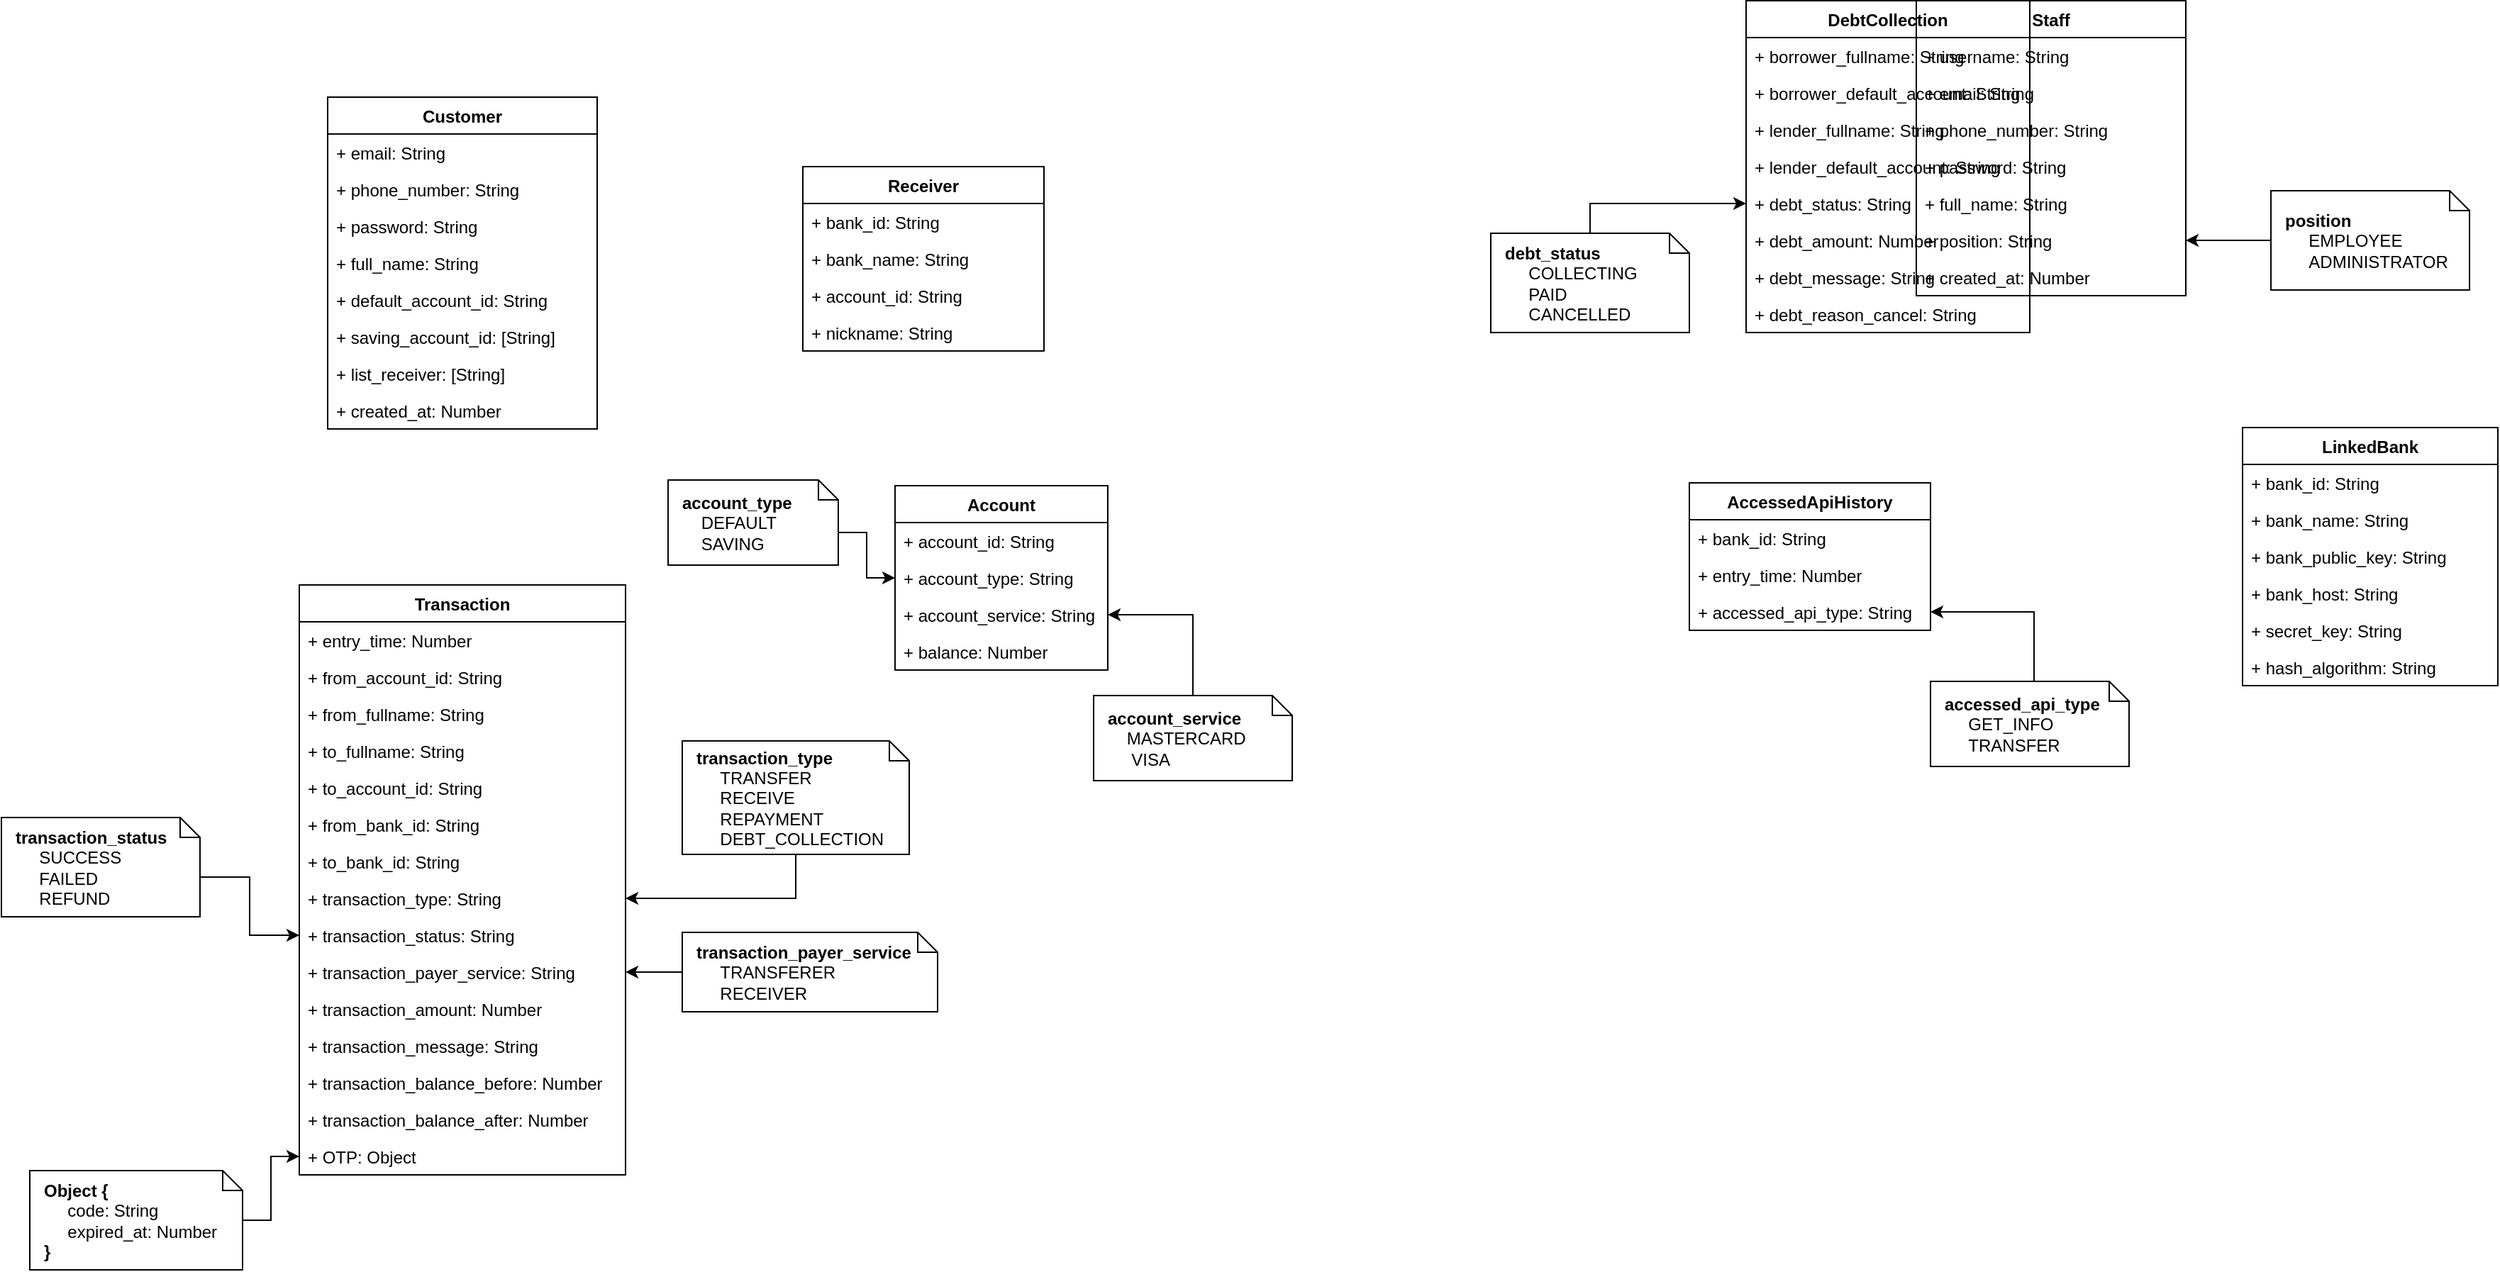 <mxfile version="11.1.4" type="device"><diagram id="CZUoSd5uyE5ZmcJIQKqS" name="Page-1"><mxGraphModel dx="3373" dy="1016" grid="1" gridSize="10" guides="1" tooltips="1" connect="1" arrows="1" fold="1" page="1" pageScale="1" pageWidth="850" pageHeight="1100" math="0" shadow="0"><root><mxCell id="0"/><mxCell id="1" parent="0"/><mxCell id="qyZD_4Hv2nNBV2MBjxpx-59" style="edgeStyle=orthogonalEdgeStyle;rounded=0;orthogonalLoop=1;jettySize=auto;html=1;" parent="1" source="qyZD_4Hv2nNBV2MBjxpx-55" target="qyZD_4Hv2nNBV2MBjxpx-54" edge="1"><mxGeometry relative="1" as="geometry"/></mxCell><mxCell id="qyZD_4Hv2nNBV2MBjxpx-55" value="&lt;b&gt;transaction_type&lt;br&gt;&lt;/b&gt;&lt;span&gt;&amp;nbsp; &amp;nbsp; &amp;nbsp;TRANSFER&lt;br&gt;&lt;/span&gt;&lt;span&gt;&amp;nbsp; &amp;nbsp; &amp;nbsp;RECEIVE&lt;br&gt;&lt;/span&gt;&lt;b&gt;&amp;nbsp; &amp;nbsp; &lt;/b&gt;&amp;nbsp;REPAYMENT&lt;br&gt;&amp;nbsp; &amp;nbsp; &amp;nbsp;DEBT_COLLECTION" style="shape=note;whiteSpace=wrap;html=1;size=14;verticalAlign=middle;align=left;spacingTop=0;spacing=10;" parent="1" vertex="1"><mxGeometry x="-1010" y="630.5" width="160" height="80" as="geometry"/></mxCell><mxCell id="qyZD_4Hv2nNBV2MBjxpx-46" value="Transaction" style="swimlane;fontStyle=1;childLayout=stackLayout;horizontal=1;startSize=26;fillColor=none;horizontalStack=0;resizeParent=1;resizeParentMax=0;resizeLast=0;collapsible=1;marginBottom=0;" parent="1" vertex="1"><mxGeometry x="-1280" y="520.5" width="230" height="416" as="geometry"/></mxCell><mxCell id="qyZD_4Hv2nNBV2MBjxpx-47" value="+ entry_time: Number" style="text;strokeColor=none;fillColor=none;align=left;verticalAlign=top;spacingLeft=4;spacingRight=4;overflow=hidden;rotatable=0;points=[[0,0.5],[1,0.5]];portConstraint=eastwest;" parent="qyZD_4Hv2nNBV2MBjxpx-46" vertex="1"><mxGeometry y="26" width="230" height="26" as="geometry"/></mxCell><mxCell id="qyZD_4Hv2nNBV2MBjxpx-48" value="+ from_account_id: String" style="text;strokeColor=none;fillColor=none;align=left;verticalAlign=top;spacingLeft=4;spacingRight=4;overflow=hidden;rotatable=0;points=[[0,0.5],[1,0.5]];portConstraint=eastwest;" parent="qyZD_4Hv2nNBV2MBjxpx-46" vertex="1"><mxGeometry y="52" width="230" height="26" as="geometry"/></mxCell><mxCell id="qyZD_4Hv2nNBV2MBjxpx-49" value="+ from_fullname: String" style="text;strokeColor=none;fillColor=none;align=left;verticalAlign=top;spacingLeft=4;spacingRight=4;overflow=hidden;rotatable=0;points=[[0,0.5],[1,0.5]];portConstraint=eastwest;" parent="qyZD_4Hv2nNBV2MBjxpx-46" vertex="1"><mxGeometry y="78" width="230" height="26" as="geometry"/></mxCell><mxCell id="qyZD_4Hv2nNBV2MBjxpx-50" value="+ to_fullname: String" style="text;strokeColor=none;fillColor=none;align=left;verticalAlign=top;spacingLeft=4;spacingRight=4;overflow=hidden;rotatable=0;points=[[0,0.5],[1,0.5]];portConstraint=eastwest;" parent="qyZD_4Hv2nNBV2MBjxpx-46" vertex="1"><mxGeometry y="104" width="230" height="26" as="geometry"/></mxCell><mxCell id="qyZD_4Hv2nNBV2MBjxpx-51" value="+ to_account_id: String" style="text;strokeColor=none;fillColor=none;align=left;verticalAlign=top;spacingLeft=4;spacingRight=4;overflow=hidden;rotatable=0;points=[[0,0.5],[1,0.5]];portConstraint=eastwest;" parent="qyZD_4Hv2nNBV2MBjxpx-46" vertex="1"><mxGeometry y="130" width="230" height="26" as="geometry"/></mxCell><mxCell id="qyZD_4Hv2nNBV2MBjxpx-52" value="+ from_bank_id: String" style="text;strokeColor=none;fillColor=none;align=left;verticalAlign=top;spacingLeft=4;spacingRight=4;overflow=hidden;rotatable=0;points=[[0,0.5],[1,0.5]];portConstraint=eastwest;" parent="qyZD_4Hv2nNBV2MBjxpx-46" vertex="1"><mxGeometry y="156" width="230" height="26" as="geometry"/></mxCell><mxCell id="qyZD_4Hv2nNBV2MBjxpx-53" value="+ to_bank_id: String" style="text;strokeColor=none;fillColor=none;align=left;verticalAlign=top;spacingLeft=4;spacingRight=4;overflow=hidden;rotatable=0;points=[[0,0.5],[1,0.5]];portConstraint=eastwest;" parent="qyZD_4Hv2nNBV2MBjxpx-46" vertex="1"><mxGeometry y="182" width="230" height="26" as="geometry"/></mxCell><mxCell id="qyZD_4Hv2nNBV2MBjxpx-54" value="+ transaction_type: String" style="text;strokeColor=none;fillColor=none;align=left;verticalAlign=top;spacingLeft=4;spacingRight=4;overflow=hidden;rotatable=0;points=[[0,0.5],[1,0.5]];portConstraint=eastwest;" parent="qyZD_4Hv2nNBV2MBjxpx-46" vertex="1"><mxGeometry y="208" width="230" height="26" as="geometry"/></mxCell><mxCell id="ztI60eyuxRNu6wsOZ8v6-1" value="+ transaction_status: String" style="text;strokeColor=none;fillColor=none;align=left;verticalAlign=top;spacingLeft=4;spacingRight=4;overflow=hidden;rotatable=0;points=[[0,0.5],[1,0.5]];portConstraint=eastwest;" parent="qyZD_4Hv2nNBV2MBjxpx-46" vertex="1"><mxGeometry y="234" width="230" height="26" as="geometry"/></mxCell><mxCell id="ilTw4O3Ni__klmo5ZY8f-26" value="+ transaction_payer_service: String" style="text;strokeColor=none;fillColor=none;align=left;verticalAlign=top;spacingLeft=4;spacingRight=4;overflow=hidden;rotatable=0;points=[[0,0.5],[1,0.5]];portConstraint=eastwest;" parent="qyZD_4Hv2nNBV2MBjxpx-46" vertex="1"><mxGeometry y="260" width="230" height="26" as="geometry"/></mxCell><mxCell id="qyZD_4Hv2nNBV2MBjxpx-61" value="+ transaction_amount: Number" style="text;strokeColor=none;fillColor=none;align=left;verticalAlign=top;spacingLeft=4;spacingRight=4;overflow=hidden;rotatable=0;points=[[0,0.5],[1,0.5]];portConstraint=eastwest;" parent="qyZD_4Hv2nNBV2MBjxpx-46" vertex="1"><mxGeometry y="286" width="230" height="26" as="geometry"/></mxCell><mxCell id="ilTw4O3Ni__klmo5ZY8f-21" value="+ transaction_message: String" style="text;strokeColor=none;fillColor=none;align=left;verticalAlign=top;spacingLeft=4;spacingRight=4;overflow=hidden;rotatable=0;points=[[0,0.5],[1,0.5]];portConstraint=eastwest;" parent="qyZD_4Hv2nNBV2MBjxpx-46" vertex="1"><mxGeometry y="312" width="230" height="26" as="geometry"/></mxCell><mxCell id="qyZD_4Hv2nNBV2MBjxpx-62" value="+ transaction_balance_before: Number" style="text;strokeColor=none;fillColor=none;align=left;verticalAlign=top;spacingLeft=4;spacingRight=4;overflow=hidden;rotatable=0;points=[[0,0.5],[1,0.5]];portConstraint=eastwest;" parent="qyZD_4Hv2nNBV2MBjxpx-46" vertex="1"><mxGeometry y="338" width="230" height="26" as="geometry"/></mxCell><mxCell id="qyZD_4Hv2nNBV2MBjxpx-63" value="+ transaction_balance_after: Number" style="text;strokeColor=none;fillColor=none;align=left;verticalAlign=top;spacingLeft=4;spacingRight=4;overflow=hidden;rotatable=0;points=[[0,0.5],[1,0.5]];portConstraint=eastwest;" parent="qyZD_4Hv2nNBV2MBjxpx-46" vertex="1"><mxGeometry y="364" width="230" height="26" as="geometry"/></mxCell><mxCell id="ilTw4O3Ni__klmo5ZY8f-22" value="+ OTP: Object" style="text;strokeColor=none;fillColor=none;align=left;verticalAlign=top;spacingLeft=4;spacingRight=4;overflow=hidden;rotatable=0;points=[[0,0.5],[1,0.5]];portConstraint=eastwest;" parent="qyZD_4Hv2nNBV2MBjxpx-46" vertex="1"><mxGeometry y="390" width="230" height="26" as="geometry"/></mxCell><mxCell id="qyZD_4Hv2nNBV2MBjxpx-68" value="AccessedApiHistory" style="swimlane;fontStyle=1;childLayout=stackLayout;horizontal=1;startSize=26;fillColor=none;horizontalStack=0;resizeParent=1;resizeParentMax=0;resizeLast=0;collapsible=1;marginBottom=0;" parent="1" vertex="1"><mxGeometry x="-300" y="448.5" width="170" height="104" as="geometry"/></mxCell><mxCell id="qyZD_4Hv2nNBV2MBjxpx-69" value="+ bank_id: String" style="text;strokeColor=none;fillColor=none;align=left;verticalAlign=top;spacingLeft=4;spacingRight=4;overflow=hidden;rotatable=0;points=[[0,0.5],[1,0.5]];portConstraint=eastwest;" parent="qyZD_4Hv2nNBV2MBjxpx-68" vertex="1"><mxGeometry y="26" width="170" height="26" as="geometry"/></mxCell><mxCell id="qyZD_4Hv2nNBV2MBjxpx-70" value="+ entry_time: Number" style="text;strokeColor=none;fillColor=none;align=left;verticalAlign=top;spacingLeft=4;spacingRight=4;overflow=hidden;rotatable=0;points=[[0,0.5],[1,0.5]];portConstraint=eastwest;" parent="qyZD_4Hv2nNBV2MBjxpx-68" vertex="1"><mxGeometry y="52" width="170" height="26" as="geometry"/></mxCell><mxCell id="qyZD_4Hv2nNBV2MBjxpx-71" value="+ accessed_api_type: String" style="text;strokeColor=none;fillColor=none;align=left;verticalAlign=top;spacingLeft=4;spacingRight=4;overflow=hidden;rotatable=0;points=[[0,0.5],[1,0.5]];portConstraint=eastwest;" parent="qyZD_4Hv2nNBV2MBjxpx-68" vertex="1"><mxGeometry y="78" width="170" height="26" as="geometry"/></mxCell><mxCell id="qyZD_4Hv2nNBV2MBjxpx-84" style="edgeStyle=orthogonalEdgeStyle;rounded=0;orthogonalLoop=1;jettySize=auto;html=1;exitX=0;exitY=0;exitDx=73;exitDy=0;exitPerimeter=0;entryX=1;entryY=0.5;entryDx=0;entryDy=0;" parent="1" source="qyZD_4Hv2nNBV2MBjxpx-79" target="qyZD_4Hv2nNBV2MBjxpx-71" edge="1"><mxGeometry relative="1" as="geometry"/></mxCell><mxCell id="qyZD_4Hv2nNBV2MBjxpx-79" value="&lt;b&gt;accessed_api_type&lt;br&gt;&lt;/b&gt;&lt;span&gt;&amp;nbsp; &amp;nbsp; &amp;nbsp;GET_INFO&lt;br&gt;&lt;/span&gt;&lt;span&gt;&amp;nbsp; &amp;nbsp; &amp;nbsp;TRANSFER&lt;/span&gt;" style="shape=note;whiteSpace=wrap;html=1;size=14;verticalAlign=middle;align=left;spacingTop=0;spacing=10;" parent="1" vertex="1"><mxGeometry x="-130" y="588.5" width="140" height="60" as="geometry"/></mxCell><mxCell id="qyZD_4Hv2nNBV2MBjxpx-72" value="LinkedBank" style="swimlane;fontStyle=1;childLayout=stackLayout;horizontal=1;startSize=26;fillColor=none;horizontalStack=0;resizeParent=1;resizeParentMax=0;resizeLast=0;collapsible=1;marginBottom=0;" parent="1" vertex="1"><mxGeometry x="90" y="409.5" width="180" height="182" as="geometry"/></mxCell><mxCell id="qyZD_4Hv2nNBV2MBjxpx-73" value="+ bank_id: String" style="text;strokeColor=none;fillColor=none;align=left;verticalAlign=top;spacingLeft=4;spacingRight=4;overflow=hidden;rotatable=0;points=[[0,0.5],[1,0.5]];portConstraint=eastwest;" parent="qyZD_4Hv2nNBV2MBjxpx-72" vertex="1"><mxGeometry y="26" width="180" height="26" as="geometry"/></mxCell><mxCell id="qyZD_4Hv2nNBV2MBjxpx-74" value="+ bank_name: String" style="text;strokeColor=none;fillColor=none;align=left;verticalAlign=top;spacingLeft=4;spacingRight=4;overflow=hidden;rotatable=0;points=[[0,0.5],[1,0.5]];portConstraint=eastwest;" parent="qyZD_4Hv2nNBV2MBjxpx-72" vertex="1"><mxGeometry y="52" width="180" height="26" as="geometry"/></mxCell><mxCell id="qyZD_4Hv2nNBV2MBjxpx-75" value="+ bank_public_key: String" style="text;strokeColor=none;fillColor=none;align=left;verticalAlign=top;spacingLeft=4;spacingRight=4;overflow=hidden;rotatable=0;points=[[0,0.5],[1,0.5]];portConstraint=eastwest;" parent="qyZD_4Hv2nNBV2MBjxpx-72" vertex="1"><mxGeometry y="78" width="180" height="26" as="geometry"/></mxCell><mxCell id="qyZD_4Hv2nNBV2MBjxpx-77" value="+ bank_host: String" style="text;strokeColor=none;fillColor=none;align=left;verticalAlign=top;spacingLeft=4;spacingRight=4;overflow=hidden;rotatable=0;points=[[0,0.5],[1,0.5]];portConstraint=eastwest;" parent="qyZD_4Hv2nNBV2MBjxpx-72" vertex="1"><mxGeometry y="104" width="180" height="26" as="geometry"/></mxCell><mxCell id="qyZD_4Hv2nNBV2MBjxpx-78" value="+ secret_key: String" style="text;strokeColor=none;fillColor=none;align=left;verticalAlign=top;spacingLeft=4;spacingRight=4;overflow=hidden;rotatable=0;points=[[0,0.5],[1,0.5]];portConstraint=eastwest;" parent="qyZD_4Hv2nNBV2MBjxpx-72" vertex="1"><mxGeometry y="130" width="180" height="26" as="geometry"/></mxCell><mxCell id="qyZD_4Hv2nNBV2MBjxpx-76" value="+ hash_algorithm: String" style="text;strokeColor=none;fillColor=none;align=left;verticalAlign=top;spacingLeft=4;spacingRight=4;overflow=hidden;rotatable=0;points=[[0,0.5],[1,0.5]];portConstraint=eastwest;" parent="qyZD_4Hv2nNBV2MBjxpx-72" vertex="1"><mxGeometry y="156" width="180" height="26" as="geometry"/></mxCell><mxCell id="qyZD_4Hv2nNBV2MBjxpx-64" value="Account" style="swimlane;fontStyle=1;childLayout=stackLayout;horizontal=1;startSize=26;fillColor=none;horizontalStack=0;resizeParent=1;resizeParentMax=0;resizeLast=0;collapsible=1;marginBottom=0;" parent="1" vertex="1"><mxGeometry x="-860" y="450.5" width="150" height="130" as="geometry"/></mxCell><mxCell id="qyZD_4Hv2nNBV2MBjxpx-65" value="+ account_id: String" style="text;strokeColor=none;fillColor=none;align=left;verticalAlign=top;spacingLeft=4;spacingRight=4;overflow=hidden;rotatable=0;points=[[0,0.5],[1,0.5]];portConstraint=eastwest;" parent="qyZD_4Hv2nNBV2MBjxpx-64" vertex="1"><mxGeometry y="26" width="150" height="26" as="geometry"/></mxCell><mxCell id="qyZD_4Hv2nNBV2MBjxpx-66" value="+ account_type: String" style="text;strokeColor=none;fillColor=none;align=left;verticalAlign=top;spacingLeft=4;spacingRight=4;overflow=hidden;rotatable=0;points=[[0,0.5],[1,0.5]];portConstraint=eastwest;" parent="qyZD_4Hv2nNBV2MBjxpx-64" vertex="1"><mxGeometry y="52" width="150" height="26" as="geometry"/></mxCell><mxCell id="Qd8WVQtbQIAHyeJsv4Yd-1" value="+ account_service: String" style="text;strokeColor=none;fillColor=none;align=left;verticalAlign=top;spacingLeft=4;spacingRight=4;overflow=hidden;rotatable=0;points=[[0,0.5],[1,0.5]];portConstraint=eastwest;" parent="qyZD_4Hv2nNBV2MBjxpx-64" vertex="1"><mxGeometry y="78" width="150" height="26" as="geometry"/></mxCell><mxCell id="qyZD_4Hv2nNBV2MBjxpx-67" value="+ balance: Number" style="text;strokeColor=none;fillColor=none;align=left;verticalAlign=top;spacingLeft=4;spacingRight=4;overflow=hidden;rotatable=0;points=[[0,0.5],[1,0.5]];portConstraint=eastwest;" parent="qyZD_4Hv2nNBV2MBjxpx-64" vertex="1"><mxGeometry y="104" width="150" height="26" as="geometry"/></mxCell><mxCell id="ztI60eyuxRNu6wsOZ8v6-3" style="edgeStyle=orthogonalEdgeStyle;rounded=0;orthogonalLoop=1;jettySize=auto;html=1;exitX=0;exitY=0;exitDx=140;exitDy=42;exitPerimeter=0;" parent="1" source="ztI60eyuxRNu6wsOZ8v6-2" target="ztI60eyuxRNu6wsOZ8v6-1" edge="1"><mxGeometry relative="1" as="geometry"/></mxCell><mxCell id="ztI60eyuxRNu6wsOZ8v6-2" value="&lt;b&gt;transaction_status&lt;br&gt;&lt;/b&gt;&lt;span&gt;&amp;nbsp; &amp;nbsp; &amp;nbsp;SUCCESS&lt;br&gt;&lt;/span&gt;&lt;span&gt;&amp;nbsp; &amp;nbsp; &amp;nbsp;FAILED&lt;br&gt;&lt;/span&gt;&lt;b&gt;&amp;nbsp; &amp;nbsp; &lt;/b&gt;&amp;nbsp;REFUND" style="shape=note;whiteSpace=wrap;html=1;size=14;verticalAlign=middle;align=left;spacingTop=0;spacing=10;" parent="1" vertex="1"><mxGeometry x="-1490" y="684.5" width="140" height="70" as="geometry"/></mxCell><mxCell id="ilTw4O3Ni__klmo5ZY8f-11" style="edgeStyle=orthogonalEdgeStyle;rounded=0;orthogonalLoop=1;jettySize=auto;html=1;exitX=0;exitY=0.5;exitDx=0;exitDy=0;exitPerimeter=0;entryX=1;entryY=0.5;entryDx=0;entryDy=0;" parent="1" source="ilTw4O3Ni__klmo5ZY8f-10" target="ilTw4O3Ni__klmo5ZY8f-8" edge="1"><mxGeometry relative="1" as="geometry"/></mxCell><mxCell id="ilTw4O3Ni__klmo5ZY8f-10" value="&lt;b&gt;position&lt;br&gt;&lt;/b&gt;&lt;span&gt;&amp;nbsp; &amp;nbsp; &amp;nbsp;EMPLOYEE&lt;br&gt;&lt;/span&gt;&lt;span&gt;&amp;nbsp; &amp;nbsp; &amp;nbsp;ADMINISTRATOR&lt;/span&gt;" style="shape=note;whiteSpace=wrap;html=1;size=14;verticalAlign=middle;align=left;spacingTop=0;spacing=10;" parent="1" vertex="1"><mxGeometry x="110" y="242.5" width="140" height="70" as="geometry"/></mxCell><mxCell id="qyZD_4Hv2nNBV2MBjxpx-3" value="Customer" style="swimlane;fontStyle=1;childLayout=stackLayout;horizontal=1;startSize=26;fillColor=none;horizontalStack=0;resizeParent=1;resizeParentMax=0;resizeLast=0;collapsible=1;marginBottom=0;" parent="1" vertex="1"><mxGeometry x="-1260" y="176.5" width="190" height="234" as="geometry"/></mxCell><mxCell id="qyZD_4Hv2nNBV2MBjxpx-5" value="+ email: String" style="text;strokeColor=none;fillColor=none;align=left;verticalAlign=top;spacingLeft=4;spacingRight=4;overflow=hidden;rotatable=0;points=[[0,0.5],[1,0.5]];portConstraint=eastwest;" parent="qyZD_4Hv2nNBV2MBjxpx-3" vertex="1"><mxGeometry y="26" width="190" height="26" as="geometry"/></mxCell><mxCell id="qyZD_4Hv2nNBV2MBjxpx-6" value="+ phone_number: String" style="text;strokeColor=none;fillColor=none;align=left;verticalAlign=top;spacingLeft=4;spacingRight=4;overflow=hidden;rotatable=0;points=[[0,0.5],[1,0.5]];portConstraint=eastwest;" parent="qyZD_4Hv2nNBV2MBjxpx-3" vertex="1"><mxGeometry y="52" width="190" height="26" as="geometry"/></mxCell><mxCell id="qyZD_4Hv2nNBV2MBjxpx-7" value="+ password: String" style="text;strokeColor=none;fillColor=none;align=left;verticalAlign=top;spacingLeft=4;spacingRight=4;overflow=hidden;rotatable=0;points=[[0,0.5],[1,0.5]];portConstraint=eastwest;" parent="qyZD_4Hv2nNBV2MBjxpx-3" vertex="1"><mxGeometry y="78" width="190" height="26" as="geometry"/></mxCell><mxCell id="qyZD_4Hv2nNBV2MBjxpx-4" value="+ full_name: String" style="text;strokeColor=none;fillColor=none;align=left;verticalAlign=top;spacingLeft=4;spacingRight=4;overflow=hidden;rotatable=0;points=[[0,0.5],[1,0.5]];portConstraint=eastwest;" parent="qyZD_4Hv2nNBV2MBjxpx-3" vertex="1"><mxGeometry y="104" width="190" height="26" as="geometry"/></mxCell><mxCell id="qyZD_4Hv2nNBV2MBjxpx-8" value="+ default_account_id: String" style="text;strokeColor=none;fillColor=none;align=left;verticalAlign=top;spacingLeft=4;spacingRight=4;overflow=hidden;rotatable=0;points=[[0,0.5],[1,0.5]];portConstraint=eastwest;" parent="qyZD_4Hv2nNBV2MBjxpx-3" vertex="1"><mxGeometry y="130" width="190" height="26" as="geometry"/></mxCell><mxCell id="qyZD_4Hv2nNBV2MBjxpx-9" value="+ saving_account_id: [String]" style="text;strokeColor=none;fillColor=none;align=left;verticalAlign=top;spacingLeft=4;spacingRight=4;overflow=hidden;rotatable=0;points=[[0,0.5],[1,0.5]];portConstraint=eastwest;" parent="qyZD_4Hv2nNBV2MBjxpx-3" vertex="1"><mxGeometry y="156" width="190" height="26" as="geometry"/></mxCell><mxCell id="ilTw4O3Ni__klmo5ZY8f-12" value="+ list_receiver: [String]" style="text;strokeColor=none;fillColor=none;align=left;verticalAlign=top;spacingLeft=4;spacingRight=4;overflow=hidden;rotatable=0;points=[[0,0.5],[1,0.5]];portConstraint=eastwest;" parent="qyZD_4Hv2nNBV2MBjxpx-3" vertex="1"><mxGeometry y="182" width="190" height="26" as="geometry"/></mxCell><mxCell id="qyZD_4Hv2nNBV2MBjxpx-10" value="+ created_at: Number" style="text;strokeColor=none;fillColor=none;align=left;verticalAlign=top;spacingLeft=4;spacingRight=4;overflow=hidden;rotatable=0;points=[[0,0.5],[1,0.5]];portConstraint=eastwest;" parent="qyZD_4Hv2nNBV2MBjxpx-3" vertex="1"><mxGeometry y="208" width="190" height="26" as="geometry"/></mxCell><mxCell id="ilTw4O3Ni__klmo5ZY8f-25" style="edgeStyle=orthogonalEdgeStyle;rounded=0;orthogonalLoop=1;jettySize=auto;html=1;entryX=0;entryY=0.5;entryDx=0;entryDy=0;" parent="1" source="ilTw4O3Ni__klmo5ZY8f-24" target="ilTw4O3Ni__klmo5ZY8f-22" edge="1"><mxGeometry relative="1" as="geometry"/></mxCell><mxCell id="ilTw4O3Ni__klmo5ZY8f-24" value="&lt;b&gt;Object {&lt;/b&gt;&lt;br&gt;&amp;nbsp; &amp;nbsp; &amp;nbsp;code: String&lt;br&gt;&amp;nbsp; &amp;nbsp; &amp;nbsp;expired_at: Number&lt;br&gt;&lt;b&gt;}&lt;/b&gt;" style="shape=note;whiteSpace=wrap;html=1;size=14;verticalAlign=middle;align=left;spacingTop=0;spacing=10;" parent="1" vertex="1"><mxGeometry x="-1470" y="933.5" width="150" height="70" as="geometry"/></mxCell><mxCell id="ilTw4O3Ni__klmo5ZY8f-28" style="edgeStyle=orthogonalEdgeStyle;rounded=0;orthogonalLoop=1;jettySize=auto;html=1;exitX=0;exitY=0.5;exitDx=0;exitDy=0;exitPerimeter=0;entryX=1;entryY=0.5;entryDx=0;entryDy=0;" parent="1" source="ilTw4O3Ni__klmo5ZY8f-27" target="ilTw4O3Ni__klmo5ZY8f-26" edge="1"><mxGeometry relative="1" as="geometry"/></mxCell><mxCell id="ilTw4O3Ni__klmo5ZY8f-27" value="&lt;b&gt;transaction_payer_service&lt;br&gt;&lt;/b&gt;&lt;span&gt;&amp;nbsp; &amp;nbsp; &amp;nbsp;TRANSFERER&lt;br&gt;&lt;/span&gt;&lt;span&gt;&amp;nbsp; &amp;nbsp; &amp;nbsp;RECEIVER&lt;/span&gt;" style="shape=note;whiteSpace=wrap;html=1;size=14;verticalAlign=middle;align=left;spacingTop=0;spacing=10;" parent="1" vertex="1"><mxGeometry x="-1010" y="765.5" width="180" height="56" as="geometry"/></mxCell><mxCell id="ilTw4O3Ni__klmo5ZY8f-17" value="Receiver" style="swimlane;fontStyle=1;childLayout=stackLayout;horizontal=1;startSize=26;fillColor=none;horizontalStack=0;resizeParent=1;resizeParentMax=0;resizeLast=0;collapsible=1;marginBottom=0;" parent="1" vertex="1"><mxGeometry x="-925" y="225.5" width="170" height="130" as="geometry"/></mxCell><mxCell id="ilTw4O3Ni__klmo5ZY8f-18" value="+ bank_id: String" style="text;strokeColor=none;fillColor=none;align=left;verticalAlign=top;spacingLeft=4;spacingRight=4;overflow=hidden;rotatable=0;points=[[0,0.5],[1,0.5]];portConstraint=eastwest;" parent="ilTw4O3Ni__klmo5ZY8f-17" vertex="1"><mxGeometry y="26" width="170" height="26" as="geometry"/></mxCell><mxCell id="Qd8WVQtbQIAHyeJsv4Yd-2" value="+ bank_name: String" style="text;strokeColor=none;fillColor=none;align=left;verticalAlign=top;spacingLeft=4;spacingRight=4;overflow=hidden;rotatable=0;points=[[0,0.5],[1,0.5]];portConstraint=eastwest;" parent="ilTw4O3Ni__klmo5ZY8f-17" vertex="1"><mxGeometry y="52" width="170" height="26" as="geometry"/></mxCell><mxCell id="ilTw4O3Ni__klmo5ZY8f-19" value="+ account_id: String" style="text;strokeColor=none;fillColor=none;align=left;verticalAlign=top;spacingLeft=4;spacingRight=4;overflow=hidden;rotatable=0;points=[[0,0.5],[1,0.5]];portConstraint=eastwest;" parent="ilTw4O3Ni__klmo5ZY8f-17" vertex="1"><mxGeometry y="78" width="170" height="26" as="geometry"/></mxCell><mxCell id="ilTw4O3Ni__klmo5ZY8f-20" value="+ nickname: String" style="text;strokeColor=none;fillColor=none;align=left;verticalAlign=top;spacingLeft=4;spacingRight=4;overflow=hidden;rotatable=0;points=[[0,0.5],[1,0.5]];portConstraint=eastwest;" parent="ilTw4O3Ni__klmo5ZY8f-17" vertex="1"><mxGeometry y="104" width="170" height="26" as="geometry"/></mxCell><mxCell id="ilTw4O3Ni__klmo5ZY8f-55" style="edgeStyle=orthogonalEdgeStyle;rounded=0;orthogonalLoop=1;jettySize=auto;html=1;exitX=0.5;exitY=0;exitDx=0;exitDy=0;exitPerimeter=0;entryX=0;entryY=0.5;entryDx=0;entryDy=0;" parent="1" source="ilTw4O3Ni__klmo5ZY8f-53" target="ilTw4O3Ni__klmo5ZY8f-35" edge="1"><mxGeometry relative="1" as="geometry"/></mxCell><mxCell id="ilTw4O3Ni__klmo5ZY8f-53" value="&lt;span&gt;&lt;b&gt;debt_status&lt;/b&gt;&lt;/span&gt;&lt;b&gt;&lt;br&gt;&lt;/b&gt;&lt;span&gt;&amp;nbsp; &amp;nbsp; &amp;nbsp;COLLECTING&lt;br&gt;&lt;/span&gt;&lt;span&gt;&amp;nbsp; &amp;nbsp; &amp;nbsp;PAID&lt;br&gt;&amp;nbsp; &amp;nbsp; &amp;nbsp;CANCELLED&lt;br&gt;&lt;/span&gt;" style="shape=note;whiteSpace=wrap;html=1;size=14;verticalAlign=middle;align=left;spacingTop=0;spacing=10;" parent="1" vertex="1"><mxGeometry x="-440" y="272.5" width="140" height="70" as="geometry"/></mxCell><mxCell id="ilTw4O3Ni__klmo5ZY8f-1" value="Staff" style="swimlane;fontStyle=1;childLayout=stackLayout;horizontal=1;startSize=26;fillColor=none;horizontalStack=0;resizeParent=1;resizeParentMax=0;resizeLast=0;collapsible=1;marginBottom=0;" parent="1" vertex="1"><mxGeometry x="-140" y="108.5" width="190" height="208" as="geometry"/></mxCell><mxCell id="ilTw4O3Ni__klmo5ZY8f-2" value="+ username: String" style="text;strokeColor=none;fillColor=none;align=left;verticalAlign=top;spacingLeft=4;spacingRight=4;overflow=hidden;rotatable=0;points=[[0,0.5],[1,0.5]];portConstraint=eastwest;" parent="ilTw4O3Ni__klmo5ZY8f-1" vertex="1"><mxGeometry y="26" width="190" height="26" as="geometry"/></mxCell><mxCell id="ilTw4O3Ni__klmo5ZY8f-3" value="+ email: String" style="text;strokeColor=none;fillColor=none;align=left;verticalAlign=top;spacingLeft=4;spacingRight=4;overflow=hidden;rotatable=0;points=[[0,0.5],[1,0.5]];portConstraint=eastwest;" parent="ilTw4O3Ni__klmo5ZY8f-1" vertex="1"><mxGeometry y="52" width="190" height="26" as="geometry"/></mxCell><mxCell id="ilTw4O3Ni__klmo5ZY8f-4" value="+ phone_number: String" style="text;strokeColor=none;fillColor=none;align=left;verticalAlign=top;spacingLeft=4;spacingRight=4;overflow=hidden;rotatable=0;points=[[0,0.5],[1,0.5]];portConstraint=eastwest;" parent="ilTw4O3Ni__klmo5ZY8f-1" vertex="1"><mxGeometry y="78" width="190" height="26" as="geometry"/></mxCell><mxCell id="ilTw4O3Ni__klmo5ZY8f-5" value="+ password: String" style="text;strokeColor=none;fillColor=none;align=left;verticalAlign=top;spacingLeft=4;spacingRight=4;overflow=hidden;rotatable=0;points=[[0,0.5],[1,0.5]];portConstraint=eastwest;" parent="ilTw4O3Ni__klmo5ZY8f-1" vertex="1"><mxGeometry y="104" width="190" height="26" as="geometry"/></mxCell><mxCell id="ilTw4O3Ni__klmo5ZY8f-6" value="+ full_name: String" style="text;strokeColor=none;fillColor=none;align=left;verticalAlign=top;spacingLeft=4;spacingRight=4;overflow=hidden;rotatable=0;points=[[0,0.5],[1,0.5]];portConstraint=eastwest;" parent="ilTw4O3Ni__klmo5ZY8f-1" vertex="1"><mxGeometry y="130" width="190" height="26" as="geometry"/></mxCell><mxCell id="ilTw4O3Ni__klmo5ZY8f-8" value="+ position: String" style="text;strokeColor=none;fillColor=none;align=left;verticalAlign=top;spacingLeft=4;spacingRight=4;overflow=hidden;rotatable=0;points=[[0,0.5],[1,0.5]];portConstraint=eastwest;" parent="ilTw4O3Ni__klmo5ZY8f-1" vertex="1"><mxGeometry y="156" width="190" height="26" as="geometry"/></mxCell><mxCell id="ilTw4O3Ni__klmo5ZY8f-9" value="+ created_at: Number" style="text;strokeColor=none;fillColor=none;align=left;verticalAlign=top;spacingLeft=4;spacingRight=4;overflow=hidden;rotatable=0;points=[[0,0.5],[1,0.5]];portConstraint=eastwest;" parent="ilTw4O3Ni__klmo5ZY8f-1" vertex="1"><mxGeometry y="182" width="190" height="26" as="geometry"/></mxCell><mxCell id="ilTw4O3Ni__klmo5ZY8f-29" value="DebtCollection" style="swimlane;fontStyle=1;childLayout=stackLayout;horizontal=1;startSize=26;fillColor=none;horizontalStack=0;resizeParent=1;resizeParentMax=0;resizeLast=0;collapsible=1;marginBottom=0;" parent="1" vertex="1"><mxGeometry x="-260" y="108.5" width="200" height="234" as="geometry"/></mxCell><mxCell id="ilTw4O3Ni__klmo5ZY8f-33" value="+ borrower_fullname: String" style="text;strokeColor=none;fillColor=none;align=left;verticalAlign=top;spacingLeft=4;spacingRight=4;overflow=hidden;rotatable=0;points=[[0,0.5],[1,0.5]];portConstraint=eastwest;" parent="ilTw4O3Ni__klmo5ZY8f-29" vertex="1"><mxGeometry y="26" width="200" height="26" as="geometry"/></mxCell><mxCell id="ilTw4O3Ni__klmo5ZY8f-30" value="+ borrower_default_account: String" style="text;strokeColor=none;fillColor=none;align=left;verticalAlign=top;spacingLeft=4;spacingRight=4;overflow=hidden;rotatable=0;points=[[0,0.5],[1,0.5]];portConstraint=eastwest;" parent="ilTw4O3Ni__klmo5ZY8f-29" vertex="1"><mxGeometry y="52" width="200" height="26" as="geometry"/></mxCell><mxCell id="ilTw4O3Ni__klmo5ZY8f-34" value="+ lender_fullname: String" style="text;strokeColor=none;fillColor=none;align=left;verticalAlign=top;spacingLeft=4;spacingRight=4;overflow=hidden;rotatable=0;points=[[0,0.5],[1,0.5]];portConstraint=eastwest;" parent="ilTw4O3Ni__klmo5ZY8f-29" vertex="1"><mxGeometry y="78" width="200" height="26" as="geometry"/></mxCell><mxCell id="ilTw4O3Ni__klmo5ZY8f-31" value="+ lender_default_account: String" style="text;strokeColor=none;fillColor=none;align=left;verticalAlign=top;spacingLeft=4;spacingRight=4;overflow=hidden;rotatable=0;points=[[0,0.5],[1,0.5]];portConstraint=eastwest;" parent="ilTw4O3Ni__klmo5ZY8f-29" vertex="1"><mxGeometry y="104" width="200" height="26" as="geometry"/></mxCell><mxCell id="ilTw4O3Ni__klmo5ZY8f-35" value="+ debt_status: String" style="text;strokeColor=none;fillColor=none;align=left;verticalAlign=top;spacingLeft=4;spacingRight=4;overflow=hidden;rotatable=0;points=[[0,0.5],[1,0.5]];portConstraint=eastwest;" parent="ilTw4O3Ni__klmo5ZY8f-29" vertex="1"><mxGeometry y="130" width="200" height="26" as="geometry"/></mxCell><mxCell id="ilTw4O3Ni__klmo5ZY8f-32" value="+ debt_amount: Number" style="text;strokeColor=none;fillColor=none;align=left;verticalAlign=top;spacingLeft=4;spacingRight=4;overflow=hidden;rotatable=0;points=[[0,0.5],[1,0.5]];portConstraint=eastwest;" parent="ilTw4O3Ni__klmo5ZY8f-29" vertex="1"><mxGeometry y="156" width="200" height="26" as="geometry"/></mxCell><mxCell id="ilTw4O3Ni__klmo5ZY8f-44" value="+ debt_message: String" style="text;strokeColor=none;fillColor=none;align=left;verticalAlign=top;spacingLeft=4;spacingRight=4;overflow=hidden;rotatable=0;points=[[0,0.5],[1,0.5]];portConstraint=eastwest;" parent="ilTw4O3Ni__klmo5ZY8f-29" vertex="1"><mxGeometry y="182" width="200" height="26" as="geometry"/></mxCell><mxCell id="ilTw4O3Ni__klmo5ZY8f-54" value="+ debt_reason_cancel: String" style="text;strokeColor=none;fillColor=none;align=left;verticalAlign=top;spacingLeft=4;spacingRight=4;overflow=hidden;rotatable=0;points=[[0,0.5],[1,0.5]];portConstraint=eastwest;" parent="ilTw4O3Ni__klmo5ZY8f-29" vertex="1"><mxGeometry y="208" width="200" height="26" as="geometry"/></mxCell><mxCell id="84_ZaYUmI5uGgRfbAJk9-2" style="edgeStyle=orthogonalEdgeStyle;rounded=0;orthogonalLoop=1;jettySize=auto;html=1;exitX=0.5;exitY=0;exitDx=0;exitDy=0;exitPerimeter=0;entryX=1;entryY=0.5;entryDx=0;entryDy=0;" parent="1" source="84_ZaYUmI5uGgRfbAJk9-1" target="Qd8WVQtbQIAHyeJsv4Yd-1" edge="1"><mxGeometry relative="1" as="geometry"/></mxCell><mxCell id="84_ZaYUmI5uGgRfbAJk9-1" value="&lt;b&gt;account_service&lt;/b&gt;&lt;span&gt;&amp;nbsp; &amp;nbsp; &amp;nbsp; &amp;nbsp; &amp;nbsp; &amp;nbsp; MASTERCARD&lt;br&gt;&lt;/span&gt;&lt;span&gt;&amp;nbsp; &amp;nbsp; &amp;nbsp;VISA&lt;/span&gt;" style="shape=note;whiteSpace=wrap;html=1;size=14;verticalAlign=middle;align=left;spacingTop=0;spacing=10;" parent="1" vertex="1"><mxGeometry x="-720" y="598.5" width="140" height="60" as="geometry"/></mxCell><mxCell id="L1y3IaZRyumEScnAV4kg-2" style="edgeStyle=orthogonalEdgeStyle;rounded=0;orthogonalLoop=1;jettySize=auto;html=1;exitX=0;exitY=0;exitDx=120;exitDy=37;exitPerimeter=0;entryX=0;entryY=0.5;entryDx=0;entryDy=0;" edge="1" parent="1" source="L1y3IaZRyumEScnAV4kg-1" target="qyZD_4Hv2nNBV2MBjxpx-66"><mxGeometry relative="1" as="geometry"/></mxCell><mxCell id="L1y3IaZRyumEScnAV4kg-1" value="&lt;b&gt;account_type&lt;/b&gt;&lt;span&gt;&amp;nbsp; &amp;nbsp; &amp;nbsp; &amp;nbsp; &amp;nbsp; &amp;nbsp; DEFAULT&lt;br&gt;&lt;/span&gt;&lt;span&gt;&amp;nbsp; &amp;nbsp; SAVING&lt;/span&gt;" style="shape=note;whiteSpace=wrap;html=1;size=14;verticalAlign=middle;align=left;spacingTop=0;spacing=10;" vertex="1" parent="1"><mxGeometry x="-1020" y="446.5" width="120" height="60" as="geometry"/></mxCell></root></mxGraphModel></diagram></mxfile>